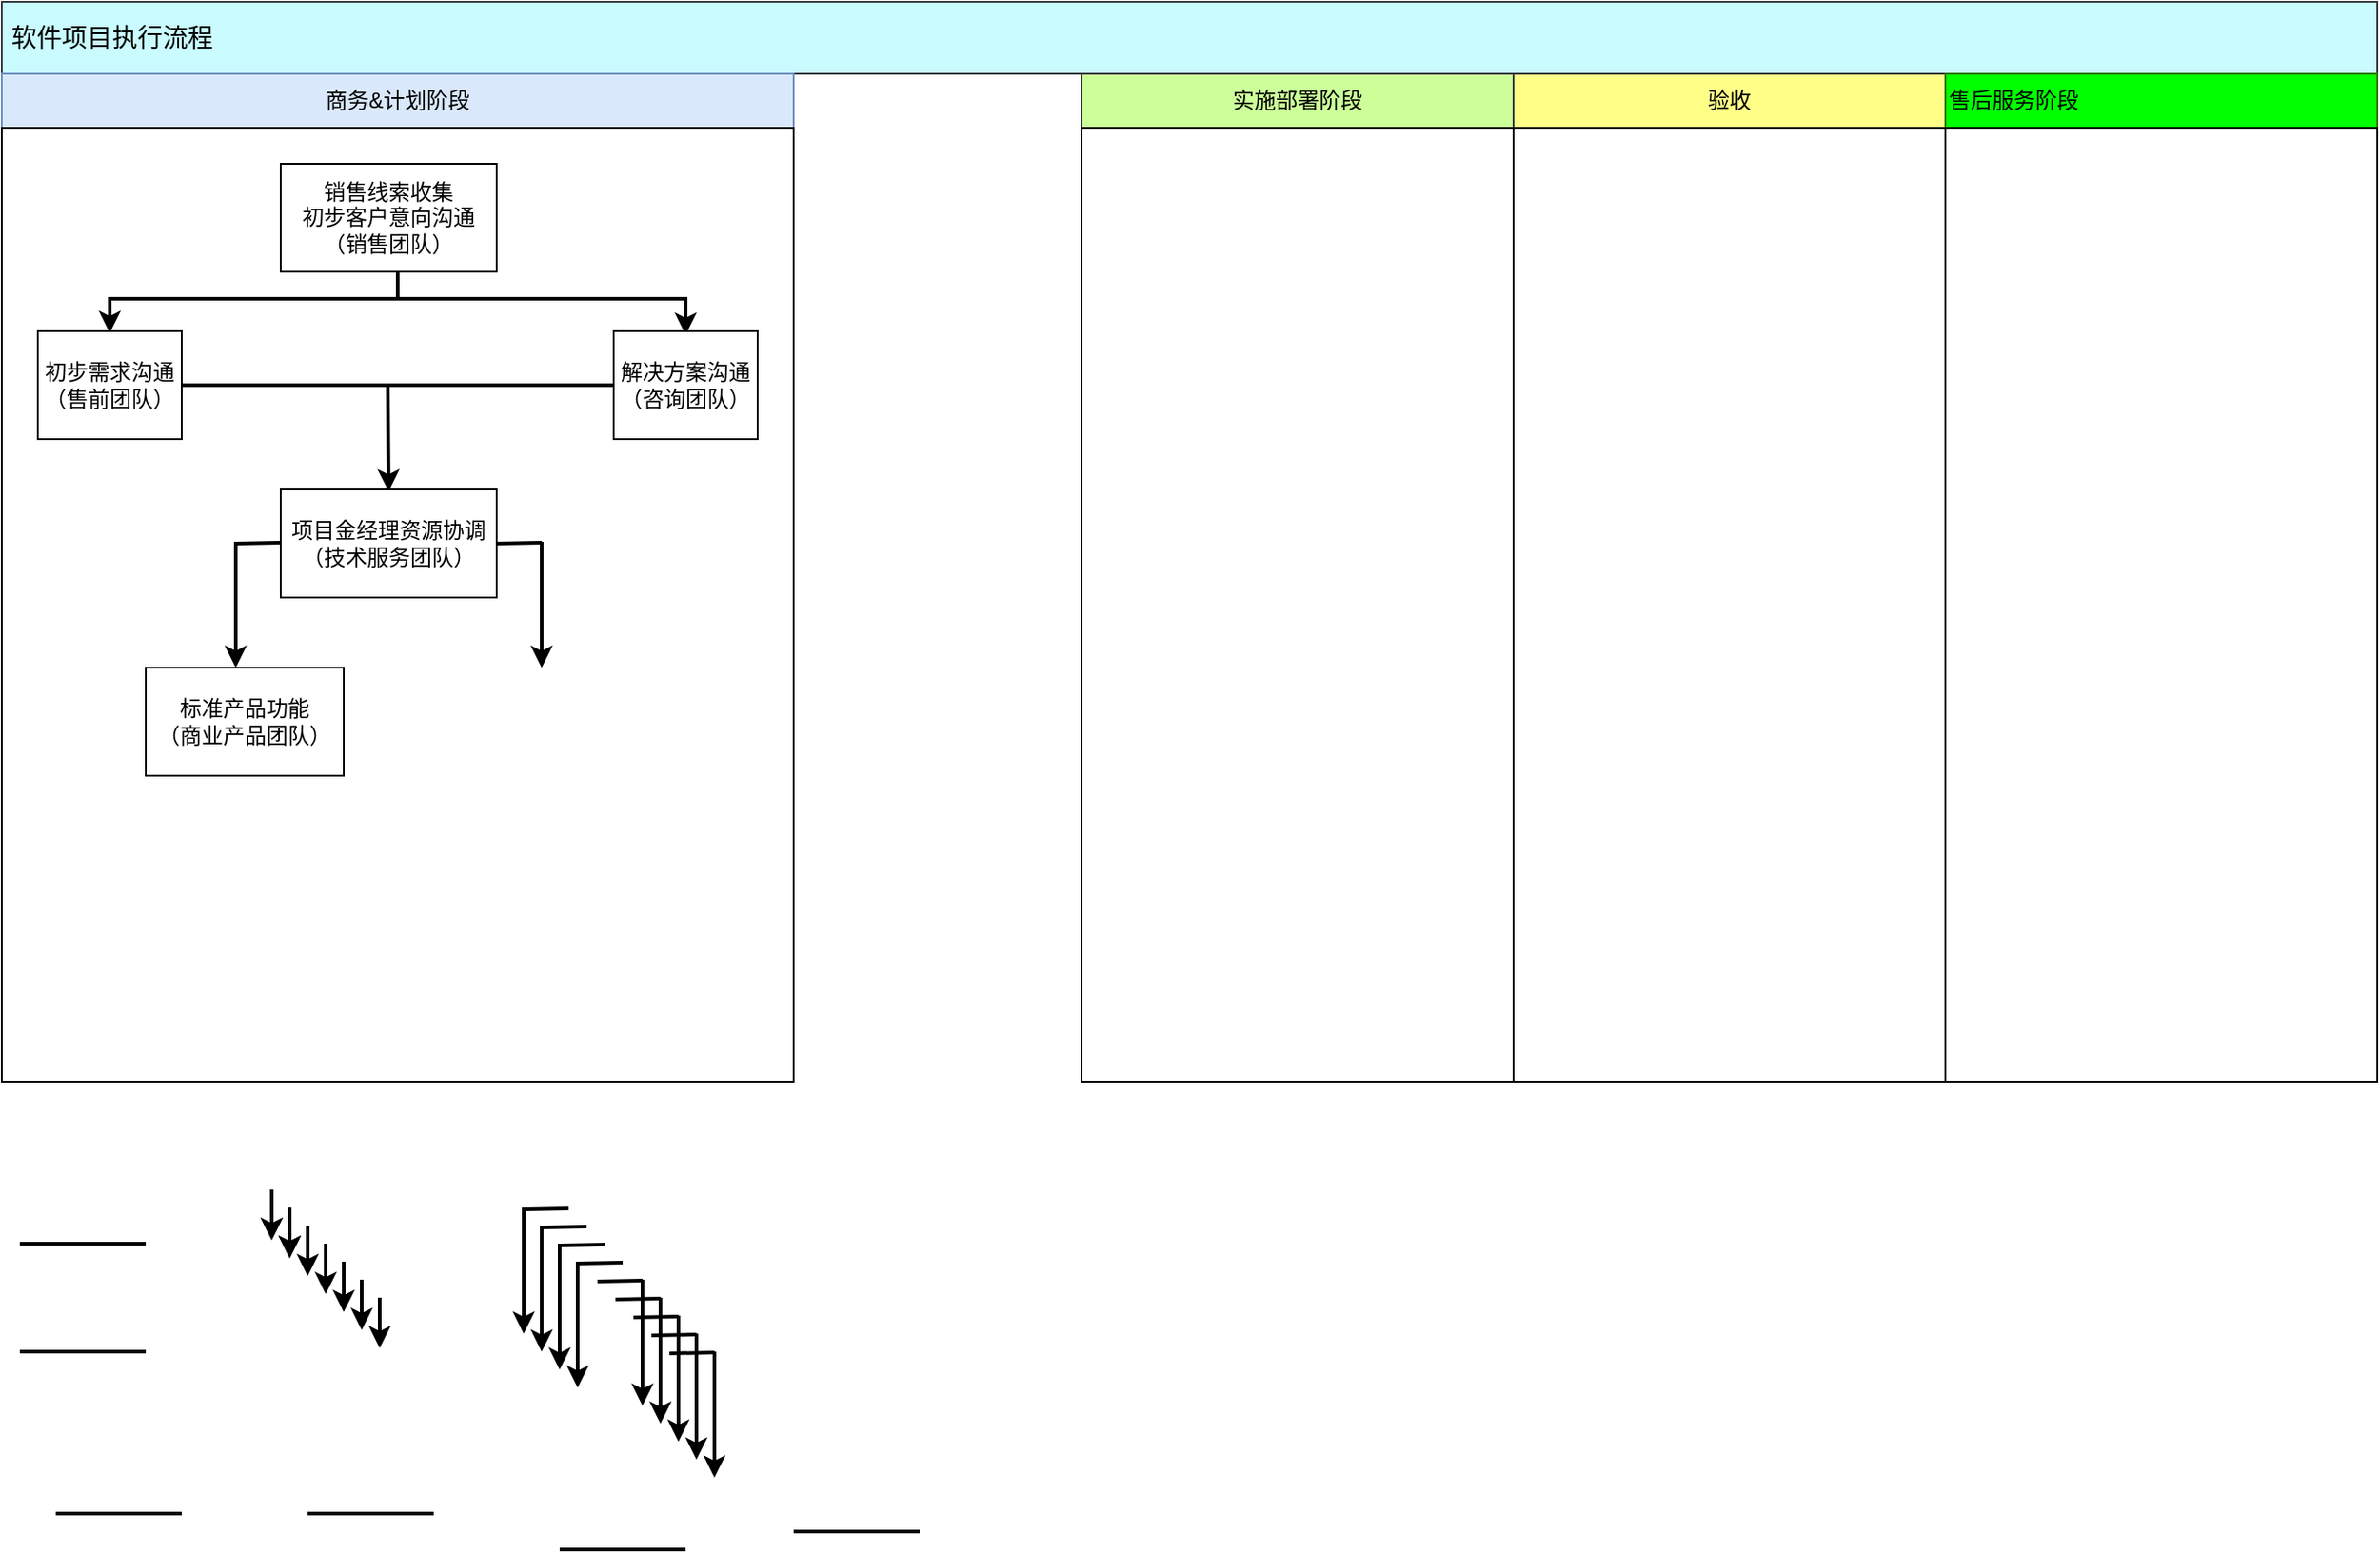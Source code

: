 <mxfile version="13.10.1" type="github">
  <diagram id="prtHgNgQTEPvFCAcTncT" name="Page-1">
    <mxGraphModel dx="767" dy="689" grid="1" gridSize="10" guides="1" tooltips="1" connect="1" arrows="1" fold="1" page="1" pageScale="1" pageWidth="827" pageHeight="1169" math="0" shadow="0">
      <root>
        <mxCell id="0" />
        <mxCell id="1" parent="0" />
        <mxCell id="oCY2eJbqUOLNiPiCaD8f-7" value="&amp;nbsp;&lt;font style=&quot;font-size: 14px&quot;&gt;软件项目执行流程&lt;/font&gt;" style="rounded=0;whiteSpace=wrap;html=1;strokeColor=#36393d;fillColor=#C9FBFF;align=left;" vertex="1" parent="1">
          <mxGeometry x="40" y="80" width="1320" height="40" as="geometry" />
        </mxCell>
        <mxCell id="oCY2eJbqUOLNiPiCaD8f-9" value="商务&amp;amp;计划阶段" style="rounded=0;whiteSpace=wrap;html=1;fillColor=#dae8fc;align=center;strokeColor=#6c8ebf;" vertex="1" parent="1">
          <mxGeometry x="40" y="120" width="440" height="30" as="geometry" />
        </mxCell>
        <mxCell id="oCY2eJbqUOLNiPiCaD8f-10" value="实施部署阶段" style="rounded=0;whiteSpace=wrap;html=1;align=center;strokeColor=#36393d;fillColor=#CCFF99;" vertex="1" parent="1">
          <mxGeometry x="640" y="120" width="240" height="30" as="geometry" />
        </mxCell>
        <mxCell id="oCY2eJbqUOLNiPiCaD8f-11" value="验收" style="rounded=0;whiteSpace=wrap;html=1;fillColor=#ffff88;align=center;strokeColor=#36393d;" vertex="1" parent="1">
          <mxGeometry x="880" y="120" width="240" height="30" as="geometry" />
        </mxCell>
        <mxCell id="oCY2eJbqUOLNiPiCaD8f-13" value="&lt;font color=&quot;#000000&quot;&gt;售后服务阶段&lt;/font&gt;" style="rounded=0;whiteSpace=wrap;html=1;align=left;strokeColor=#2D7600;fontColor=#ffffff;fillColor=#00FF00;" vertex="1" parent="1">
          <mxGeometry x="1120" y="120" width="240" height="30" as="geometry" />
        </mxCell>
        <mxCell id="oCY2eJbqUOLNiPiCaD8f-14" value="" style="rounded=0;whiteSpace=wrap;html=1;align=left;fillColor=#FFFFFF;" vertex="1" parent="1">
          <mxGeometry x="40" y="150" width="440" height="530" as="geometry" />
        </mxCell>
        <mxCell id="oCY2eJbqUOLNiPiCaD8f-15" value="" style="rounded=0;whiteSpace=wrap;html=1;fillColor=#FFFFFF;align=left;" vertex="1" parent="1">
          <mxGeometry x="640" y="150" width="240" height="530" as="geometry" />
        </mxCell>
        <mxCell id="oCY2eJbqUOLNiPiCaD8f-16" value="" style="rounded=0;whiteSpace=wrap;html=1;fillColor=#FFFFFF;align=left;" vertex="1" parent="1">
          <mxGeometry x="880" y="150" width="240" height="530" as="geometry" />
        </mxCell>
        <mxCell id="oCY2eJbqUOLNiPiCaD8f-17" value="" style="rounded=0;whiteSpace=wrap;html=1;fillColor=#FFFFFF;align=left;" vertex="1" parent="1">
          <mxGeometry x="1120" y="150" width="240" height="530" as="geometry" />
        </mxCell>
        <mxCell id="oCY2eJbqUOLNiPiCaD8f-18" value="销售线索收集&lt;br&gt;初步客户意向沟通&lt;br&gt;（销售团队）" style="rounded=0;whiteSpace=wrap;html=1;fillColor=#FFFFFF;align=center;" vertex="1" parent="1">
          <mxGeometry x="195" y="170" width="120" height="60" as="geometry" />
        </mxCell>
        <mxCell id="oCY2eJbqUOLNiPiCaD8f-21" value="" style="strokeWidth=2;html=1;shape=mxgraph.flowchart.annotation_2;align=left;labelPosition=right;pointerEvents=1;fillColor=#FFFFFF;direction=south;" vertex="1" parent="1">
          <mxGeometry x="100" y="230" width="320" height="30" as="geometry" />
        </mxCell>
        <mxCell id="oCY2eJbqUOLNiPiCaD8f-27" value="" style="endArrow=classic;html=1;endSize=6;strokeWidth=2;" edge="1" parent="1">
          <mxGeometry width="50" height="50" relative="1" as="geometry">
            <mxPoint x="100" y="244" as="sourcePoint" />
            <mxPoint x="100" y="264" as="targetPoint" />
          </mxGeometry>
        </mxCell>
        <mxCell id="oCY2eJbqUOLNiPiCaD8f-29" value="" style="endArrow=classic;html=1;endSize=6;strokeWidth=2;" edge="1" parent="1">
          <mxGeometry width="50" height="50" relative="1" as="geometry">
            <mxPoint x="420" y="246" as="sourcePoint" />
            <mxPoint x="420" y="265" as="targetPoint" />
          </mxGeometry>
        </mxCell>
        <mxCell id="oCY2eJbqUOLNiPiCaD8f-30" value="" style="endArrow=classic;html=1;endSize=6;strokeWidth=2;" edge="1" parent="1">
          <mxGeometry width="50" height="50" relative="1" as="geometry">
            <mxPoint x="254.5" y="292" as="sourcePoint" />
            <mxPoint x="255" y="352" as="targetPoint" />
          </mxGeometry>
        </mxCell>
        <mxCell id="oCY2eJbqUOLNiPiCaD8f-31" value="" style="endArrow=classic;html=1;endSize=6;strokeWidth=2;" edge="1" parent="1">
          <mxGeometry width="50" height="50" relative="1" as="geometry">
            <mxPoint x="190" y="740" as="sourcePoint" />
            <mxPoint x="190" y="768" as="targetPoint" />
          </mxGeometry>
        </mxCell>
        <mxCell id="oCY2eJbqUOLNiPiCaD8f-32" value="" style="endArrow=classic;html=1;endSize=6;strokeWidth=2;" edge="1" parent="1">
          <mxGeometry width="50" height="50" relative="1" as="geometry">
            <mxPoint x="200" y="760" as="sourcePoint" />
            <mxPoint x="200" y="778" as="targetPoint" />
          </mxGeometry>
        </mxCell>
        <mxCell id="oCY2eJbqUOLNiPiCaD8f-33" value="初步需求沟通&lt;br&gt;（售前团队）" style="rounded=0;whiteSpace=wrap;html=1;fillColor=#FFFFFF;align=center;" vertex="1" parent="1">
          <mxGeometry x="60" y="263" width="80" height="60" as="geometry" />
        </mxCell>
        <mxCell id="oCY2eJbqUOLNiPiCaD8f-39" value="解决方案沟通&lt;br&gt;（咨询团队）" style="rounded=0;whiteSpace=wrap;html=1;fillColor=#FFFFFF;align=center;" vertex="1" parent="1">
          <mxGeometry x="380" y="263" width="80" height="60" as="geometry" />
        </mxCell>
        <mxCell id="oCY2eJbqUOLNiPiCaD8f-41" value="" style="endArrow=none;html=1;strokeWidth=2;entryX=0;entryY=0.5;entryDx=0;entryDy=0;exitX=1;exitY=0.5;exitDx=0;exitDy=0;" edge="1" parent="1" source="oCY2eJbqUOLNiPiCaD8f-33" target="oCY2eJbqUOLNiPiCaD8f-39">
          <mxGeometry width="50" height="50" relative="1" as="geometry">
            <mxPoint x="180" y="290" as="sourcePoint" />
            <mxPoint x="237.98" y="291.01" as="targetPoint" />
          </mxGeometry>
        </mxCell>
        <mxCell id="oCY2eJbqUOLNiPiCaD8f-42" value="" style="endArrow=classic;html=1;endSize=6;strokeWidth=2;" edge="1" parent="1">
          <mxGeometry width="50" height="50" relative="1" as="geometry">
            <mxPoint x="190" y="740" as="sourcePoint" />
            <mxPoint x="190" y="768" as="targetPoint" />
          </mxGeometry>
        </mxCell>
        <mxCell id="oCY2eJbqUOLNiPiCaD8f-43" value="" style="endArrow=classic;html=1;endSize=6;strokeWidth=2;" edge="1" parent="1">
          <mxGeometry width="50" height="50" relative="1" as="geometry">
            <mxPoint x="170" y="380" as="sourcePoint" />
            <mxPoint x="170" y="450" as="targetPoint" />
          </mxGeometry>
        </mxCell>
        <mxCell id="oCY2eJbqUOLNiPiCaD8f-44" value="项目金经理资源协调&lt;br&gt;（技术服务团队）" style="rounded=0;whiteSpace=wrap;html=1;fillColor=#FFFFFF;align=center;" vertex="1" parent="1">
          <mxGeometry x="195" y="351" width="120" height="60" as="geometry" />
        </mxCell>
        <mxCell id="oCY2eJbqUOLNiPiCaD8f-46" value="" style="endArrow=classic;html=1;endSize=6;strokeWidth=2;" edge="1" parent="1">
          <mxGeometry width="50" height="50" relative="1" as="geometry">
            <mxPoint x="200" y="750" as="sourcePoint" />
            <mxPoint x="200" y="778" as="targetPoint" />
          </mxGeometry>
        </mxCell>
        <mxCell id="oCY2eJbqUOLNiPiCaD8f-47" value="" style="endArrow=classic;html=1;endSize=6;strokeWidth=2;" edge="1" parent="1">
          <mxGeometry width="50" height="50" relative="1" as="geometry">
            <mxPoint x="210" y="760" as="sourcePoint" />
            <mxPoint x="210" y="788" as="targetPoint" />
          </mxGeometry>
        </mxCell>
        <mxCell id="oCY2eJbqUOLNiPiCaD8f-48" value="" style="endArrow=classic;html=1;endSize=6;strokeWidth=2;" edge="1" parent="1">
          <mxGeometry width="50" height="50" relative="1" as="geometry">
            <mxPoint x="220" y="770" as="sourcePoint" />
            <mxPoint x="220" y="798" as="targetPoint" />
          </mxGeometry>
        </mxCell>
        <mxCell id="oCY2eJbqUOLNiPiCaD8f-49" value="" style="endArrow=classic;html=1;endSize=6;strokeWidth=2;" edge="1" parent="1">
          <mxGeometry width="50" height="50" relative="1" as="geometry">
            <mxPoint x="230" y="780" as="sourcePoint" />
            <mxPoint x="230" y="808" as="targetPoint" />
          </mxGeometry>
        </mxCell>
        <mxCell id="oCY2eJbqUOLNiPiCaD8f-50" value="" style="endArrow=classic;html=1;endSize=6;strokeWidth=2;" edge="1" parent="1">
          <mxGeometry width="50" height="50" relative="1" as="geometry">
            <mxPoint x="240" y="790" as="sourcePoint" />
            <mxPoint x="240" y="818" as="targetPoint" />
          </mxGeometry>
        </mxCell>
        <mxCell id="oCY2eJbqUOLNiPiCaD8f-51" value="" style="endArrow=classic;html=1;endSize=6;strokeWidth=2;" edge="1" parent="1">
          <mxGeometry width="50" height="50" relative="1" as="geometry">
            <mxPoint x="250" y="800" as="sourcePoint" />
            <mxPoint x="250" y="828" as="targetPoint" />
          </mxGeometry>
        </mxCell>
        <mxCell id="oCY2eJbqUOLNiPiCaD8f-53" value="" style="endArrow=none;html=1;strokeWidth=2;" edge="1" parent="1">
          <mxGeometry width="50" height="50" relative="1" as="geometry">
            <mxPoint x="170" y="381" as="sourcePoint" />
            <mxPoint x="195" y="380.5" as="targetPoint" />
          </mxGeometry>
        </mxCell>
        <mxCell id="oCY2eJbqUOLNiPiCaD8f-54" value="" style="endArrow=none;html=1;strokeWidth=2;" edge="1" parent="1">
          <mxGeometry width="50" height="50" relative="1" as="geometry">
            <mxPoint x="70" y="920" as="sourcePoint" />
            <mxPoint x="140" y="920" as="targetPoint" />
          </mxGeometry>
        </mxCell>
        <mxCell id="oCY2eJbqUOLNiPiCaD8f-56" value="" style="endArrow=none;html=1;strokeWidth=2;" edge="1" parent="1">
          <mxGeometry width="50" height="50" relative="1" as="geometry">
            <mxPoint x="480" y="930" as="sourcePoint" />
            <mxPoint x="550" y="930" as="targetPoint" />
          </mxGeometry>
        </mxCell>
        <mxCell id="oCY2eJbqUOLNiPiCaD8f-57" value="" style="endArrow=none;html=1;strokeWidth=2;" edge="1" parent="1">
          <mxGeometry width="50" height="50" relative="1" as="geometry">
            <mxPoint x="350" y="940" as="sourcePoint" />
            <mxPoint x="420" y="940" as="targetPoint" />
          </mxGeometry>
        </mxCell>
        <mxCell id="oCY2eJbqUOLNiPiCaD8f-58" value="" style="endArrow=none;html=1;strokeWidth=2;" edge="1" parent="1">
          <mxGeometry width="50" height="50" relative="1" as="geometry">
            <mxPoint x="210" y="920" as="sourcePoint" />
            <mxPoint x="280" y="920" as="targetPoint" />
          </mxGeometry>
        </mxCell>
        <mxCell id="oCY2eJbqUOLNiPiCaD8f-62" value="" style="endArrow=none;html=1;strokeWidth=2;" edge="1" parent="1">
          <mxGeometry width="50" height="50" relative="1" as="geometry">
            <mxPoint x="50" y="830" as="sourcePoint" />
            <mxPoint x="120" y="830" as="targetPoint" />
          </mxGeometry>
        </mxCell>
        <mxCell id="oCY2eJbqUOLNiPiCaD8f-63" value="" style="endArrow=none;html=1;strokeWidth=2;" edge="1" parent="1">
          <mxGeometry width="50" height="50" relative="1" as="geometry">
            <mxPoint x="50" y="770" as="sourcePoint" />
            <mxPoint x="120" y="770" as="targetPoint" />
          </mxGeometry>
        </mxCell>
        <mxCell id="oCY2eJbqUOLNiPiCaD8f-65" value="" style="endArrow=classic;html=1;endSize=6;strokeWidth=2;" edge="1" parent="1">
          <mxGeometry width="50" height="50" relative="1" as="geometry">
            <mxPoint x="200" y="750" as="sourcePoint" />
            <mxPoint x="200" y="778" as="targetPoint" />
          </mxGeometry>
        </mxCell>
        <mxCell id="oCY2eJbqUOLNiPiCaD8f-66" value="" style="endArrow=classic;html=1;endSize=6;strokeWidth=2;" edge="1" parent="1">
          <mxGeometry width="50" height="50" relative="1" as="geometry">
            <mxPoint x="330" y="750" as="sourcePoint" />
            <mxPoint x="330" y="820" as="targetPoint" />
          </mxGeometry>
        </mxCell>
        <mxCell id="oCY2eJbqUOLNiPiCaD8f-67" value="" style="endArrow=none;html=1;strokeWidth=2;" edge="1" parent="1">
          <mxGeometry width="50" height="50" relative="1" as="geometry">
            <mxPoint x="330" y="751" as="sourcePoint" />
            <mxPoint x="355" y="750.5" as="targetPoint" />
          </mxGeometry>
        </mxCell>
        <mxCell id="oCY2eJbqUOLNiPiCaD8f-76" value="" style="endArrow=classic;html=1;endSize=6;strokeWidth=2;" edge="1" parent="1">
          <mxGeometry width="50" height="50" relative="1" as="geometry">
            <mxPoint x="340" y="760" as="sourcePoint" />
            <mxPoint x="340" y="830" as="targetPoint" />
          </mxGeometry>
        </mxCell>
        <mxCell id="oCY2eJbqUOLNiPiCaD8f-77" value="" style="endArrow=none;html=1;strokeWidth=2;" edge="1" parent="1">
          <mxGeometry width="50" height="50" relative="1" as="geometry">
            <mxPoint x="340" y="761" as="sourcePoint" />
            <mxPoint x="365" y="760.5" as="targetPoint" />
          </mxGeometry>
        </mxCell>
        <mxCell id="oCY2eJbqUOLNiPiCaD8f-78" value="" style="endArrow=classic;html=1;endSize=6;strokeWidth=2;" edge="1" parent="1">
          <mxGeometry width="50" height="50" relative="1" as="geometry">
            <mxPoint x="350" y="770" as="sourcePoint" />
            <mxPoint x="350" y="840" as="targetPoint" />
          </mxGeometry>
        </mxCell>
        <mxCell id="oCY2eJbqUOLNiPiCaD8f-79" value="" style="endArrow=none;html=1;strokeWidth=2;" edge="1" parent="1">
          <mxGeometry width="50" height="50" relative="1" as="geometry">
            <mxPoint x="350" y="771" as="sourcePoint" />
            <mxPoint x="375" y="770.5" as="targetPoint" />
          </mxGeometry>
        </mxCell>
        <mxCell id="oCY2eJbqUOLNiPiCaD8f-80" value="" style="endArrow=classic;html=1;endSize=6;strokeWidth=2;" edge="1" parent="1">
          <mxGeometry width="50" height="50" relative="1" as="geometry">
            <mxPoint x="360" y="780" as="sourcePoint" />
            <mxPoint x="360" y="850" as="targetPoint" />
          </mxGeometry>
        </mxCell>
        <mxCell id="oCY2eJbqUOLNiPiCaD8f-81" value="" style="endArrow=none;html=1;strokeWidth=2;" edge="1" parent="1">
          <mxGeometry width="50" height="50" relative="1" as="geometry">
            <mxPoint x="360" y="781" as="sourcePoint" />
            <mxPoint x="385" y="780.5" as="targetPoint" />
          </mxGeometry>
        </mxCell>
        <mxCell id="oCY2eJbqUOLNiPiCaD8f-82" value="" style="endArrow=classic;html=1;endSize=6;strokeWidth=2;" edge="1" parent="1">
          <mxGeometry width="50" height="50" relative="1" as="geometry">
            <mxPoint x="396" y="790" as="sourcePoint" />
            <mxPoint x="396" y="860" as="targetPoint" />
          </mxGeometry>
        </mxCell>
        <mxCell id="oCY2eJbqUOLNiPiCaD8f-83" value="" style="endArrow=none;html=1;strokeWidth=2;" edge="1" parent="1">
          <mxGeometry width="50" height="50" relative="1" as="geometry">
            <mxPoint x="371" y="791" as="sourcePoint" />
            <mxPoint x="396" y="790.5" as="targetPoint" />
          </mxGeometry>
        </mxCell>
        <mxCell id="oCY2eJbqUOLNiPiCaD8f-84" value="" style="endArrow=classic;html=1;endSize=6;strokeWidth=2;" edge="1" parent="1">
          <mxGeometry width="50" height="50" relative="1" as="geometry">
            <mxPoint x="406" y="800" as="sourcePoint" />
            <mxPoint x="406" y="870" as="targetPoint" />
          </mxGeometry>
        </mxCell>
        <mxCell id="oCY2eJbqUOLNiPiCaD8f-85" value="" style="endArrow=none;html=1;strokeWidth=2;" edge="1" parent="1">
          <mxGeometry width="50" height="50" relative="1" as="geometry">
            <mxPoint x="381" y="801" as="sourcePoint" />
            <mxPoint x="406" y="800.5" as="targetPoint" />
          </mxGeometry>
        </mxCell>
        <mxCell id="oCY2eJbqUOLNiPiCaD8f-86" value="" style="endArrow=classic;html=1;endSize=6;strokeWidth=2;" edge="1" parent="1">
          <mxGeometry width="50" height="50" relative="1" as="geometry">
            <mxPoint x="416" y="810" as="sourcePoint" />
            <mxPoint x="416" y="880" as="targetPoint" />
          </mxGeometry>
        </mxCell>
        <mxCell id="oCY2eJbqUOLNiPiCaD8f-87" value="" style="endArrow=none;html=1;strokeWidth=2;" edge="1" parent="1">
          <mxGeometry width="50" height="50" relative="1" as="geometry">
            <mxPoint x="391" y="811" as="sourcePoint" />
            <mxPoint x="416" y="810.5" as="targetPoint" />
          </mxGeometry>
        </mxCell>
        <mxCell id="oCY2eJbqUOLNiPiCaD8f-88" value="" style="endArrow=classic;html=1;endSize=6;strokeWidth=2;" edge="1" parent="1">
          <mxGeometry width="50" height="50" relative="1" as="geometry">
            <mxPoint x="426" y="820" as="sourcePoint" />
            <mxPoint x="426" y="890" as="targetPoint" />
          </mxGeometry>
        </mxCell>
        <mxCell id="oCY2eJbqUOLNiPiCaD8f-89" value="" style="endArrow=none;html=1;strokeWidth=2;" edge="1" parent="1">
          <mxGeometry width="50" height="50" relative="1" as="geometry">
            <mxPoint x="401" y="821" as="sourcePoint" />
            <mxPoint x="426" y="820.5" as="targetPoint" />
          </mxGeometry>
        </mxCell>
        <mxCell id="oCY2eJbqUOLNiPiCaD8f-90" value="" style="endArrow=classic;html=1;endSize=6;strokeWidth=2;" edge="1" parent="1">
          <mxGeometry width="50" height="50" relative="1" as="geometry">
            <mxPoint x="436" y="830" as="sourcePoint" />
            <mxPoint x="436" y="900" as="targetPoint" />
          </mxGeometry>
        </mxCell>
        <mxCell id="oCY2eJbqUOLNiPiCaD8f-91" value="" style="endArrow=none;html=1;strokeWidth=2;" edge="1" parent="1">
          <mxGeometry width="50" height="50" relative="1" as="geometry">
            <mxPoint x="411" y="831" as="sourcePoint" />
            <mxPoint x="436" y="830.5" as="targetPoint" />
          </mxGeometry>
        </mxCell>
        <mxCell id="oCY2eJbqUOLNiPiCaD8f-92" value="" style="endArrow=classic;html=1;endSize=6;strokeWidth=2;" edge="1" parent="1">
          <mxGeometry width="50" height="50" relative="1" as="geometry">
            <mxPoint x="340" y="380" as="sourcePoint" />
            <mxPoint x="340" y="450" as="targetPoint" />
          </mxGeometry>
        </mxCell>
        <mxCell id="oCY2eJbqUOLNiPiCaD8f-93" value="" style="endArrow=none;html=1;strokeWidth=2;" edge="1" parent="1">
          <mxGeometry width="50" height="50" relative="1" as="geometry">
            <mxPoint x="315" y="381" as="sourcePoint" />
            <mxPoint x="340" y="380.5" as="targetPoint" />
          </mxGeometry>
        </mxCell>
        <mxCell id="oCY2eJbqUOLNiPiCaD8f-94" value="标准产品功能&lt;br&gt;（商业产品团队）" style="rounded=0;whiteSpace=wrap;html=1;fillColor=#FFFFFF;align=center;" vertex="1" parent="1">
          <mxGeometry x="120" y="450" width="110" height="60" as="geometry" />
        </mxCell>
      </root>
    </mxGraphModel>
  </diagram>
</mxfile>
